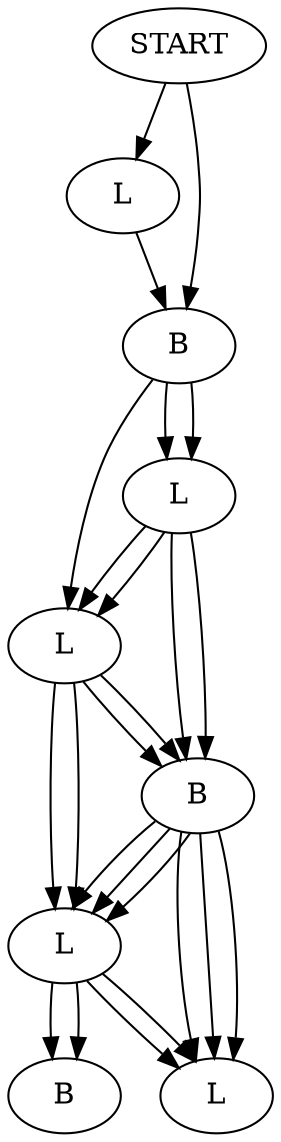 digraph G{
0[label=START];
1[label=L];
0 -> 1
2[label=B];
0 -> 2
1[label=L];
2[label=B];
1 -> 2
2[label=B];
3[label=L];
2 -> 3
4[label=B];
2 -> 4
3[label=L];
4[label=L];
3 -> 4
5[label=B];
3 -> 5
5[label=B];
6[label=L];
5 -> 6
7[label=B];
5 -> 7
4[label=B];
5[label=L];
4 -> 5
6[label=B];
4 -> 6
5[label=L];
6[label=L];
5 -> 6
7[label=B];
5 -> 7
2[label=B];
3[label=L];
2 -> 3
3[label=L];
4[label=L];
3 -> 4
5[label=B];
3 -> 5
4[label=L];
5[label=L];
4 -> 5
6[label=B];
4 -> 6
6[label=B];
7[label=L];
6 -> 7
8[label=B];
6 -> 8
5[label=B];
6[label=L];
5 -> 6
7[label=B];
5 -> 7
6[label=L];
7[label=L];
6 -> 7
8[label=B];
6 -> 8
}